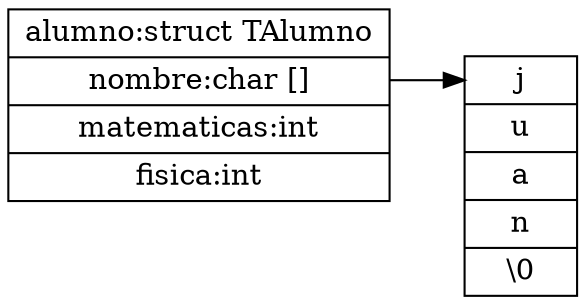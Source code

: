 
digraph struct{
    rankdir=LR
    node [shape="record"];

    alumno [label="alumno:struct TAlumno |<f1> nombre:char [] | matematicas:int | fisica:int"];
    nombre [shape=record, label="<f1> j | u | a | n | \\0 "]

    alumno:f1 -> nombre:f1;
}

